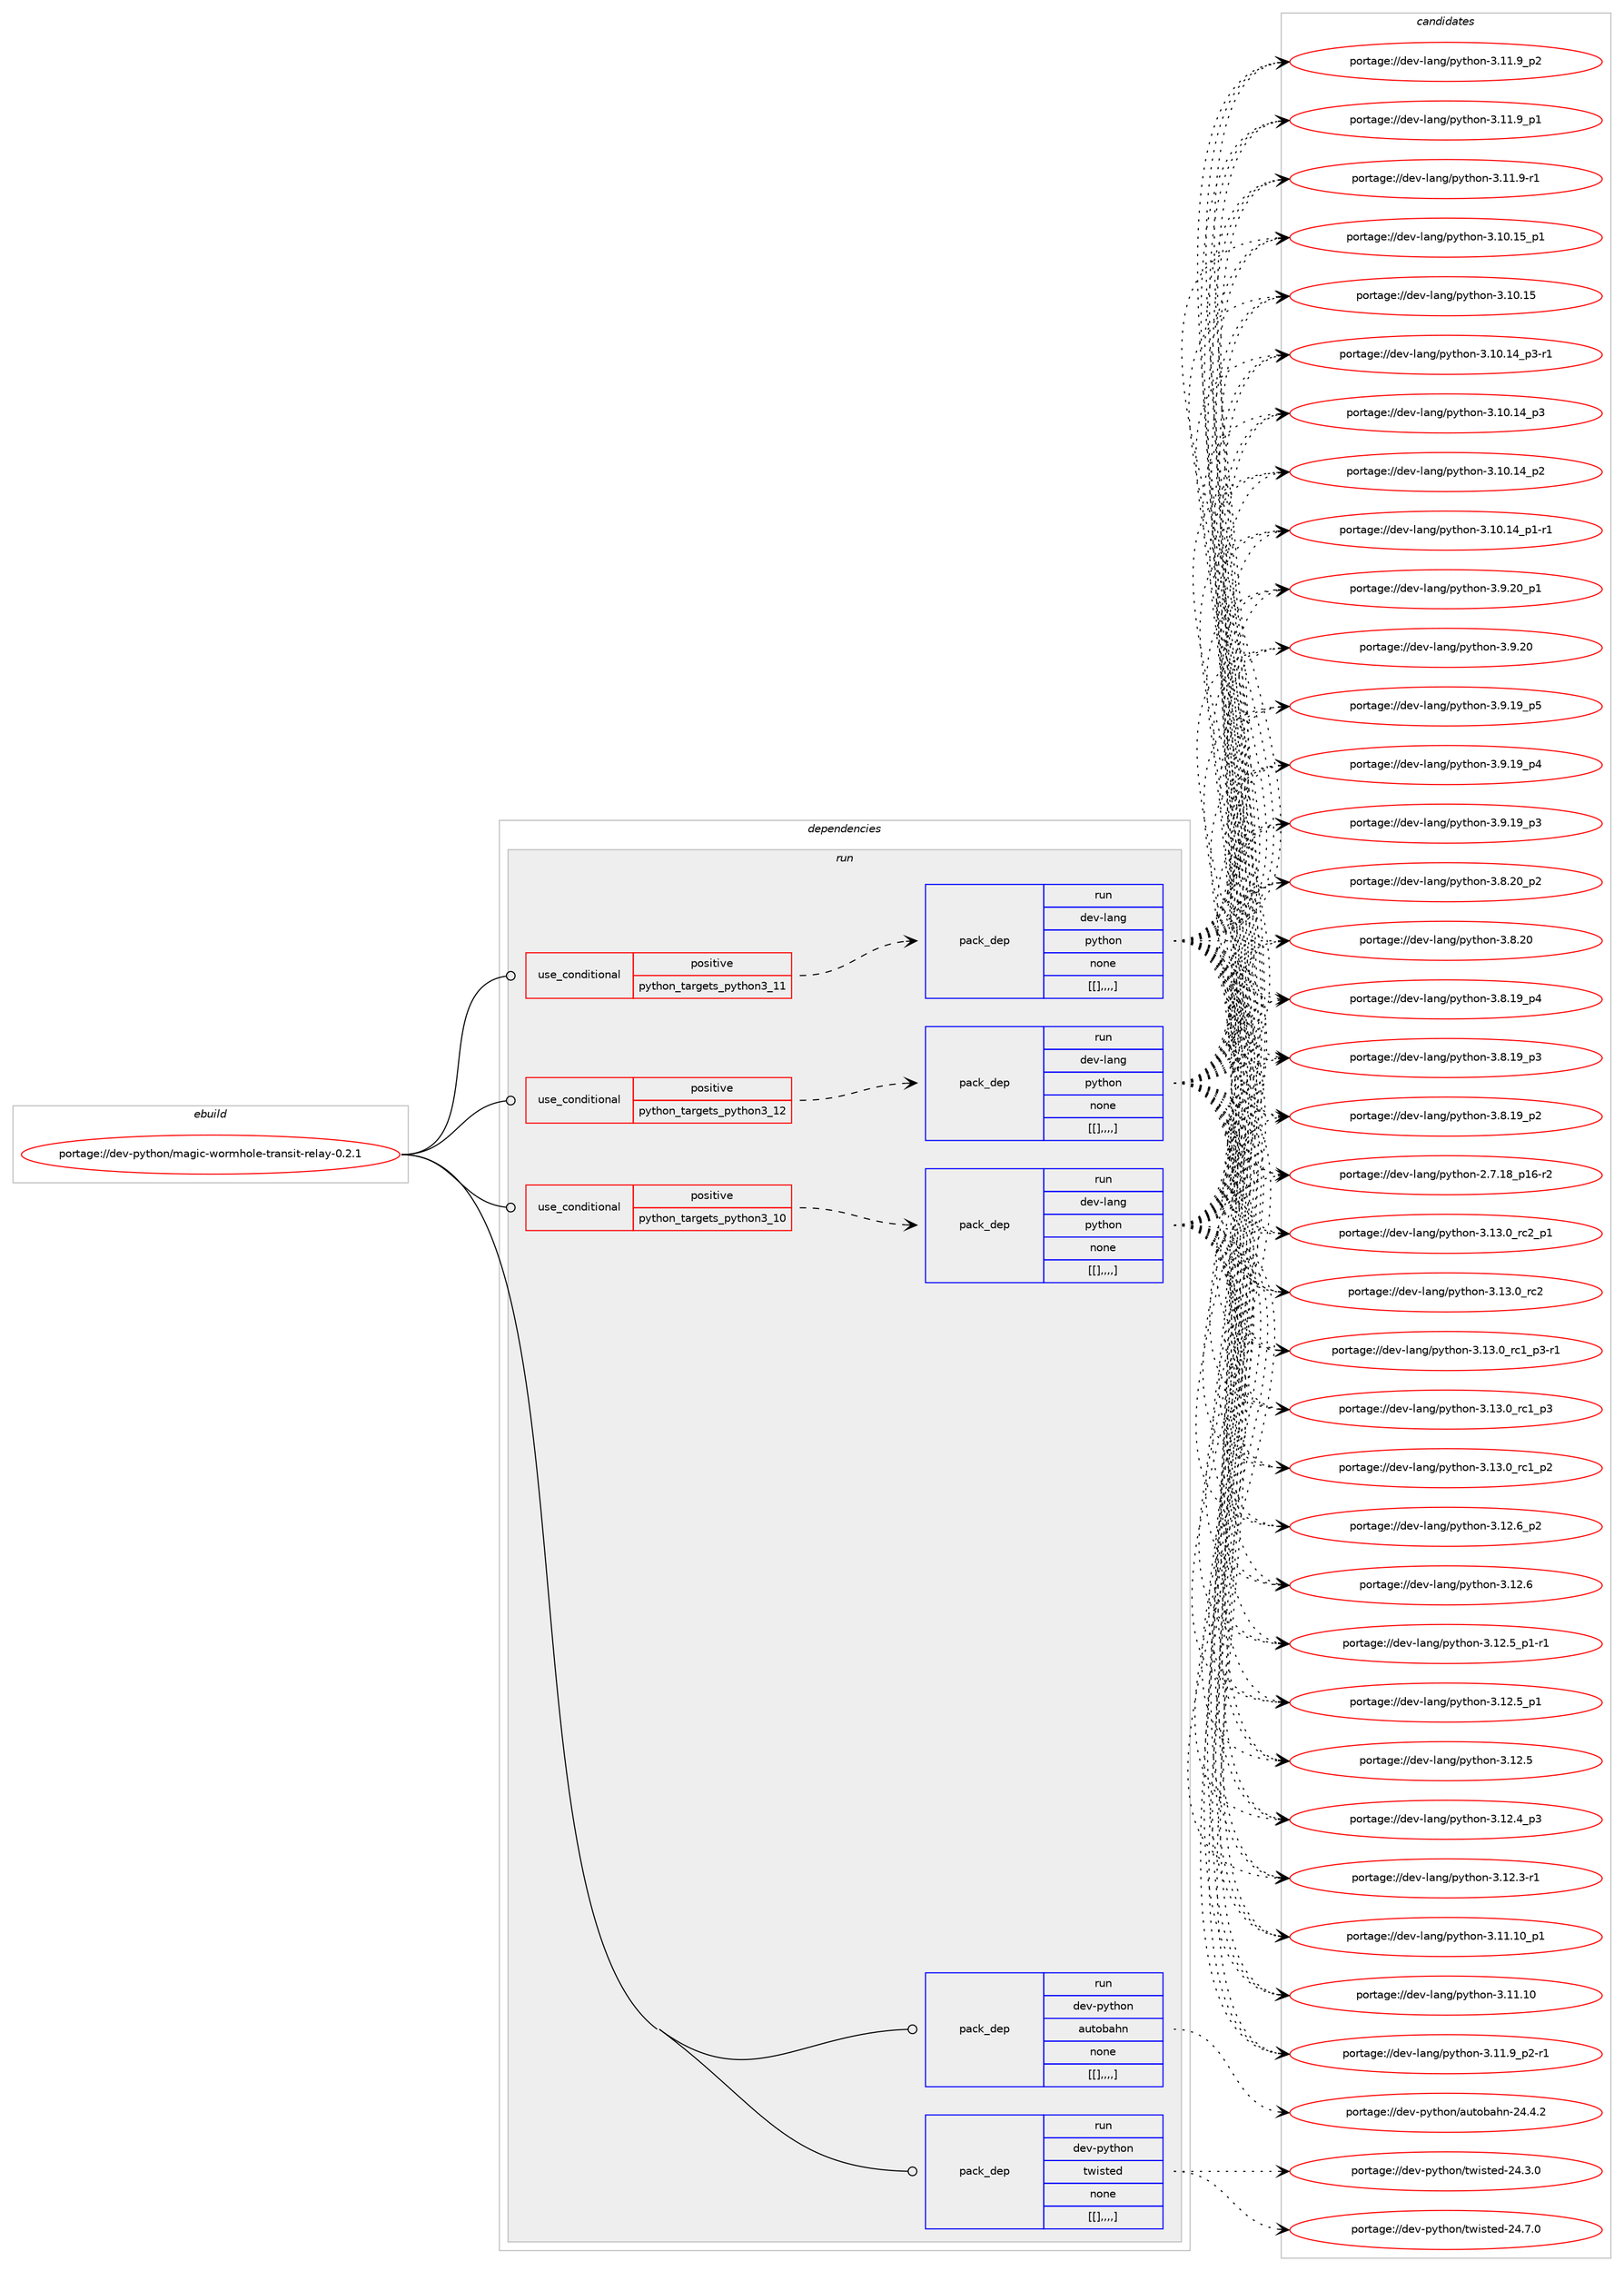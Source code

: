 digraph prolog {

# *************
# Graph options
# *************

newrank=true;
concentrate=true;
compound=true;
graph [rankdir=LR,fontname=Helvetica,fontsize=10,ranksep=1.5];#, ranksep=2.5, nodesep=0.2];
edge  [arrowhead=vee];
node  [fontname=Helvetica,fontsize=10];

# **********
# The ebuild
# **********

subgraph cluster_leftcol {
color=gray;
label=<<i>ebuild</i>>;
id [label="portage://dev-python/magic-wormhole-transit-relay-0.2.1", color=red, width=4, href="../dev-python/magic-wormhole-transit-relay-0.2.1.svg"];
}

# ****************
# The dependencies
# ****************

subgraph cluster_midcol {
color=gray;
label=<<i>dependencies</i>>;
subgraph cluster_compile {
fillcolor="#eeeeee";
style=filled;
label=<<i>compile</i>>;
}
subgraph cluster_compileandrun {
fillcolor="#eeeeee";
style=filled;
label=<<i>compile and run</i>>;
}
subgraph cluster_run {
fillcolor="#eeeeee";
style=filled;
label=<<i>run</i>>;
subgraph cond35745 {
dependency152472 [label=<<TABLE BORDER="0" CELLBORDER="1" CELLSPACING="0" CELLPADDING="4"><TR><TD ROWSPAN="3" CELLPADDING="10">use_conditional</TD></TR><TR><TD>positive</TD></TR><TR><TD>python_targets_python3_10</TD></TR></TABLE>>, shape=none, color=red];
subgraph pack115513 {
dependency152473 [label=<<TABLE BORDER="0" CELLBORDER="1" CELLSPACING="0" CELLPADDING="4" WIDTH="220"><TR><TD ROWSPAN="6" CELLPADDING="30">pack_dep</TD></TR><TR><TD WIDTH="110">run</TD></TR><TR><TD>dev-lang</TD></TR><TR><TD>python</TD></TR><TR><TD>none</TD></TR><TR><TD>[[],,,,]</TD></TR></TABLE>>, shape=none, color=blue];
}
dependency152472:e -> dependency152473:w [weight=20,style="dashed",arrowhead="vee"];
}
id:e -> dependency152472:w [weight=20,style="solid",arrowhead="odot"];
subgraph cond35746 {
dependency152474 [label=<<TABLE BORDER="0" CELLBORDER="1" CELLSPACING="0" CELLPADDING="4"><TR><TD ROWSPAN="3" CELLPADDING="10">use_conditional</TD></TR><TR><TD>positive</TD></TR><TR><TD>python_targets_python3_11</TD></TR></TABLE>>, shape=none, color=red];
subgraph pack115514 {
dependency152475 [label=<<TABLE BORDER="0" CELLBORDER="1" CELLSPACING="0" CELLPADDING="4" WIDTH="220"><TR><TD ROWSPAN="6" CELLPADDING="30">pack_dep</TD></TR><TR><TD WIDTH="110">run</TD></TR><TR><TD>dev-lang</TD></TR><TR><TD>python</TD></TR><TR><TD>none</TD></TR><TR><TD>[[],,,,]</TD></TR></TABLE>>, shape=none, color=blue];
}
dependency152474:e -> dependency152475:w [weight=20,style="dashed",arrowhead="vee"];
}
id:e -> dependency152474:w [weight=20,style="solid",arrowhead="odot"];
subgraph cond35747 {
dependency152476 [label=<<TABLE BORDER="0" CELLBORDER="1" CELLSPACING="0" CELLPADDING="4"><TR><TD ROWSPAN="3" CELLPADDING="10">use_conditional</TD></TR><TR><TD>positive</TD></TR><TR><TD>python_targets_python3_12</TD></TR></TABLE>>, shape=none, color=red];
subgraph pack115515 {
dependency152477 [label=<<TABLE BORDER="0" CELLBORDER="1" CELLSPACING="0" CELLPADDING="4" WIDTH="220"><TR><TD ROWSPAN="6" CELLPADDING="30">pack_dep</TD></TR><TR><TD WIDTH="110">run</TD></TR><TR><TD>dev-lang</TD></TR><TR><TD>python</TD></TR><TR><TD>none</TD></TR><TR><TD>[[],,,,]</TD></TR></TABLE>>, shape=none, color=blue];
}
dependency152476:e -> dependency152477:w [weight=20,style="dashed",arrowhead="vee"];
}
id:e -> dependency152476:w [weight=20,style="solid",arrowhead="odot"];
subgraph pack115516 {
dependency152478 [label=<<TABLE BORDER="0" CELLBORDER="1" CELLSPACING="0" CELLPADDING="4" WIDTH="220"><TR><TD ROWSPAN="6" CELLPADDING="30">pack_dep</TD></TR><TR><TD WIDTH="110">run</TD></TR><TR><TD>dev-python</TD></TR><TR><TD>autobahn</TD></TR><TR><TD>none</TD></TR><TR><TD>[[],,,,]</TD></TR></TABLE>>, shape=none, color=blue];
}
id:e -> dependency152478:w [weight=20,style="solid",arrowhead="odot"];
subgraph pack115517 {
dependency152479 [label=<<TABLE BORDER="0" CELLBORDER="1" CELLSPACING="0" CELLPADDING="4" WIDTH="220"><TR><TD ROWSPAN="6" CELLPADDING="30">pack_dep</TD></TR><TR><TD WIDTH="110">run</TD></TR><TR><TD>dev-python</TD></TR><TR><TD>twisted</TD></TR><TR><TD>none</TD></TR><TR><TD>[[],,,,]</TD></TR></TABLE>>, shape=none, color=blue];
}
id:e -> dependency152479:w [weight=20,style="solid",arrowhead="odot"];
}
}

# **************
# The candidates
# **************

subgraph cluster_choices {
rank=same;
color=gray;
label=<<i>candidates</i>>;

subgraph choice115513 {
color=black;
nodesep=1;
choice100101118451089711010347112121116104111110455146495146489511499509511249 [label="portage://dev-lang/python-3.13.0_rc2_p1", color=red, width=4,href="../dev-lang/python-3.13.0_rc2_p1.svg"];
choice10010111845108971101034711212111610411111045514649514648951149950 [label="portage://dev-lang/python-3.13.0_rc2", color=red, width=4,href="../dev-lang/python-3.13.0_rc2.svg"];
choice1001011184510897110103471121211161041111104551464951464895114994995112514511449 [label="portage://dev-lang/python-3.13.0_rc1_p3-r1", color=red, width=4,href="../dev-lang/python-3.13.0_rc1_p3-r1.svg"];
choice100101118451089711010347112121116104111110455146495146489511499499511251 [label="portage://dev-lang/python-3.13.0_rc1_p3", color=red, width=4,href="../dev-lang/python-3.13.0_rc1_p3.svg"];
choice100101118451089711010347112121116104111110455146495146489511499499511250 [label="portage://dev-lang/python-3.13.0_rc1_p2", color=red, width=4,href="../dev-lang/python-3.13.0_rc1_p2.svg"];
choice100101118451089711010347112121116104111110455146495046549511250 [label="portage://dev-lang/python-3.12.6_p2", color=red, width=4,href="../dev-lang/python-3.12.6_p2.svg"];
choice10010111845108971101034711212111610411111045514649504654 [label="portage://dev-lang/python-3.12.6", color=red, width=4,href="../dev-lang/python-3.12.6.svg"];
choice1001011184510897110103471121211161041111104551464950465395112494511449 [label="portage://dev-lang/python-3.12.5_p1-r1", color=red, width=4,href="../dev-lang/python-3.12.5_p1-r1.svg"];
choice100101118451089711010347112121116104111110455146495046539511249 [label="portage://dev-lang/python-3.12.5_p1", color=red, width=4,href="../dev-lang/python-3.12.5_p1.svg"];
choice10010111845108971101034711212111610411111045514649504653 [label="portage://dev-lang/python-3.12.5", color=red, width=4,href="../dev-lang/python-3.12.5.svg"];
choice100101118451089711010347112121116104111110455146495046529511251 [label="portage://dev-lang/python-3.12.4_p3", color=red, width=4,href="../dev-lang/python-3.12.4_p3.svg"];
choice100101118451089711010347112121116104111110455146495046514511449 [label="portage://dev-lang/python-3.12.3-r1", color=red, width=4,href="../dev-lang/python-3.12.3-r1.svg"];
choice10010111845108971101034711212111610411111045514649494649489511249 [label="portage://dev-lang/python-3.11.10_p1", color=red, width=4,href="../dev-lang/python-3.11.10_p1.svg"];
choice1001011184510897110103471121211161041111104551464949464948 [label="portage://dev-lang/python-3.11.10", color=red, width=4,href="../dev-lang/python-3.11.10.svg"];
choice1001011184510897110103471121211161041111104551464949465795112504511449 [label="portage://dev-lang/python-3.11.9_p2-r1", color=red, width=4,href="../dev-lang/python-3.11.9_p2-r1.svg"];
choice100101118451089711010347112121116104111110455146494946579511250 [label="portage://dev-lang/python-3.11.9_p2", color=red, width=4,href="../dev-lang/python-3.11.9_p2.svg"];
choice100101118451089711010347112121116104111110455146494946579511249 [label="portage://dev-lang/python-3.11.9_p1", color=red, width=4,href="../dev-lang/python-3.11.9_p1.svg"];
choice100101118451089711010347112121116104111110455146494946574511449 [label="portage://dev-lang/python-3.11.9-r1", color=red, width=4,href="../dev-lang/python-3.11.9-r1.svg"];
choice10010111845108971101034711212111610411111045514649484649539511249 [label="portage://dev-lang/python-3.10.15_p1", color=red, width=4,href="../dev-lang/python-3.10.15_p1.svg"];
choice1001011184510897110103471121211161041111104551464948464953 [label="portage://dev-lang/python-3.10.15", color=red, width=4,href="../dev-lang/python-3.10.15.svg"];
choice100101118451089711010347112121116104111110455146494846495295112514511449 [label="portage://dev-lang/python-3.10.14_p3-r1", color=red, width=4,href="../dev-lang/python-3.10.14_p3-r1.svg"];
choice10010111845108971101034711212111610411111045514649484649529511251 [label="portage://dev-lang/python-3.10.14_p3", color=red, width=4,href="../dev-lang/python-3.10.14_p3.svg"];
choice10010111845108971101034711212111610411111045514649484649529511250 [label="portage://dev-lang/python-3.10.14_p2", color=red, width=4,href="../dev-lang/python-3.10.14_p2.svg"];
choice100101118451089711010347112121116104111110455146494846495295112494511449 [label="portage://dev-lang/python-3.10.14_p1-r1", color=red, width=4,href="../dev-lang/python-3.10.14_p1-r1.svg"];
choice100101118451089711010347112121116104111110455146574650489511249 [label="portage://dev-lang/python-3.9.20_p1", color=red, width=4,href="../dev-lang/python-3.9.20_p1.svg"];
choice10010111845108971101034711212111610411111045514657465048 [label="portage://dev-lang/python-3.9.20", color=red, width=4,href="../dev-lang/python-3.9.20.svg"];
choice100101118451089711010347112121116104111110455146574649579511253 [label="portage://dev-lang/python-3.9.19_p5", color=red, width=4,href="../dev-lang/python-3.9.19_p5.svg"];
choice100101118451089711010347112121116104111110455146574649579511252 [label="portage://dev-lang/python-3.9.19_p4", color=red, width=4,href="../dev-lang/python-3.9.19_p4.svg"];
choice100101118451089711010347112121116104111110455146574649579511251 [label="portage://dev-lang/python-3.9.19_p3", color=red, width=4,href="../dev-lang/python-3.9.19_p3.svg"];
choice100101118451089711010347112121116104111110455146564650489511250 [label="portage://dev-lang/python-3.8.20_p2", color=red, width=4,href="../dev-lang/python-3.8.20_p2.svg"];
choice10010111845108971101034711212111610411111045514656465048 [label="portage://dev-lang/python-3.8.20", color=red, width=4,href="../dev-lang/python-3.8.20.svg"];
choice100101118451089711010347112121116104111110455146564649579511252 [label="portage://dev-lang/python-3.8.19_p4", color=red, width=4,href="../dev-lang/python-3.8.19_p4.svg"];
choice100101118451089711010347112121116104111110455146564649579511251 [label="portage://dev-lang/python-3.8.19_p3", color=red, width=4,href="../dev-lang/python-3.8.19_p3.svg"];
choice100101118451089711010347112121116104111110455146564649579511250 [label="portage://dev-lang/python-3.8.19_p2", color=red, width=4,href="../dev-lang/python-3.8.19_p2.svg"];
choice100101118451089711010347112121116104111110455046554649569511249544511450 [label="portage://dev-lang/python-2.7.18_p16-r2", color=red, width=4,href="../dev-lang/python-2.7.18_p16-r2.svg"];
dependency152473:e -> choice100101118451089711010347112121116104111110455146495146489511499509511249:w [style=dotted,weight="100"];
dependency152473:e -> choice10010111845108971101034711212111610411111045514649514648951149950:w [style=dotted,weight="100"];
dependency152473:e -> choice1001011184510897110103471121211161041111104551464951464895114994995112514511449:w [style=dotted,weight="100"];
dependency152473:e -> choice100101118451089711010347112121116104111110455146495146489511499499511251:w [style=dotted,weight="100"];
dependency152473:e -> choice100101118451089711010347112121116104111110455146495146489511499499511250:w [style=dotted,weight="100"];
dependency152473:e -> choice100101118451089711010347112121116104111110455146495046549511250:w [style=dotted,weight="100"];
dependency152473:e -> choice10010111845108971101034711212111610411111045514649504654:w [style=dotted,weight="100"];
dependency152473:e -> choice1001011184510897110103471121211161041111104551464950465395112494511449:w [style=dotted,weight="100"];
dependency152473:e -> choice100101118451089711010347112121116104111110455146495046539511249:w [style=dotted,weight="100"];
dependency152473:e -> choice10010111845108971101034711212111610411111045514649504653:w [style=dotted,weight="100"];
dependency152473:e -> choice100101118451089711010347112121116104111110455146495046529511251:w [style=dotted,weight="100"];
dependency152473:e -> choice100101118451089711010347112121116104111110455146495046514511449:w [style=dotted,weight="100"];
dependency152473:e -> choice10010111845108971101034711212111610411111045514649494649489511249:w [style=dotted,weight="100"];
dependency152473:e -> choice1001011184510897110103471121211161041111104551464949464948:w [style=dotted,weight="100"];
dependency152473:e -> choice1001011184510897110103471121211161041111104551464949465795112504511449:w [style=dotted,weight="100"];
dependency152473:e -> choice100101118451089711010347112121116104111110455146494946579511250:w [style=dotted,weight="100"];
dependency152473:e -> choice100101118451089711010347112121116104111110455146494946579511249:w [style=dotted,weight="100"];
dependency152473:e -> choice100101118451089711010347112121116104111110455146494946574511449:w [style=dotted,weight="100"];
dependency152473:e -> choice10010111845108971101034711212111610411111045514649484649539511249:w [style=dotted,weight="100"];
dependency152473:e -> choice1001011184510897110103471121211161041111104551464948464953:w [style=dotted,weight="100"];
dependency152473:e -> choice100101118451089711010347112121116104111110455146494846495295112514511449:w [style=dotted,weight="100"];
dependency152473:e -> choice10010111845108971101034711212111610411111045514649484649529511251:w [style=dotted,weight="100"];
dependency152473:e -> choice10010111845108971101034711212111610411111045514649484649529511250:w [style=dotted,weight="100"];
dependency152473:e -> choice100101118451089711010347112121116104111110455146494846495295112494511449:w [style=dotted,weight="100"];
dependency152473:e -> choice100101118451089711010347112121116104111110455146574650489511249:w [style=dotted,weight="100"];
dependency152473:e -> choice10010111845108971101034711212111610411111045514657465048:w [style=dotted,weight="100"];
dependency152473:e -> choice100101118451089711010347112121116104111110455146574649579511253:w [style=dotted,weight="100"];
dependency152473:e -> choice100101118451089711010347112121116104111110455146574649579511252:w [style=dotted,weight="100"];
dependency152473:e -> choice100101118451089711010347112121116104111110455146574649579511251:w [style=dotted,weight="100"];
dependency152473:e -> choice100101118451089711010347112121116104111110455146564650489511250:w [style=dotted,weight="100"];
dependency152473:e -> choice10010111845108971101034711212111610411111045514656465048:w [style=dotted,weight="100"];
dependency152473:e -> choice100101118451089711010347112121116104111110455146564649579511252:w [style=dotted,weight="100"];
dependency152473:e -> choice100101118451089711010347112121116104111110455146564649579511251:w [style=dotted,weight="100"];
dependency152473:e -> choice100101118451089711010347112121116104111110455146564649579511250:w [style=dotted,weight="100"];
dependency152473:e -> choice100101118451089711010347112121116104111110455046554649569511249544511450:w [style=dotted,weight="100"];
}
subgraph choice115514 {
color=black;
nodesep=1;
choice100101118451089711010347112121116104111110455146495146489511499509511249 [label="portage://dev-lang/python-3.13.0_rc2_p1", color=red, width=4,href="../dev-lang/python-3.13.0_rc2_p1.svg"];
choice10010111845108971101034711212111610411111045514649514648951149950 [label="portage://dev-lang/python-3.13.0_rc2", color=red, width=4,href="../dev-lang/python-3.13.0_rc2.svg"];
choice1001011184510897110103471121211161041111104551464951464895114994995112514511449 [label="portage://dev-lang/python-3.13.0_rc1_p3-r1", color=red, width=4,href="../dev-lang/python-3.13.0_rc1_p3-r1.svg"];
choice100101118451089711010347112121116104111110455146495146489511499499511251 [label="portage://dev-lang/python-3.13.0_rc1_p3", color=red, width=4,href="../dev-lang/python-3.13.0_rc1_p3.svg"];
choice100101118451089711010347112121116104111110455146495146489511499499511250 [label="portage://dev-lang/python-3.13.0_rc1_p2", color=red, width=4,href="../dev-lang/python-3.13.0_rc1_p2.svg"];
choice100101118451089711010347112121116104111110455146495046549511250 [label="portage://dev-lang/python-3.12.6_p2", color=red, width=4,href="../dev-lang/python-3.12.6_p2.svg"];
choice10010111845108971101034711212111610411111045514649504654 [label="portage://dev-lang/python-3.12.6", color=red, width=4,href="../dev-lang/python-3.12.6.svg"];
choice1001011184510897110103471121211161041111104551464950465395112494511449 [label="portage://dev-lang/python-3.12.5_p1-r1", color=red, width=4,href="../dev-lang/python-3.12.5_p1-r1.svg"];
choice100101118451089711010347112121116104111110455146495046539511249 [label="portage://dev-lang/python-3.12.5_p1", color=red, width=4,href="../dev-lang/python-3.12.5_p1.svg"];
choice10010111845108971101034711212111610411111045514649504653 [label="portage://dev-lang/python-3.12.5", color=red, width=4,href="../dev-lang/python-3.12.5.svg"];
choice100101118451089711010347112121116104111110455146495046529511251 [label="portage://dev-lang/python-3.12.4_p3", color=red, width=4,href="../dev-lang/python-3.12.4_p3.svg"];
choice100101118451089711010347112121116104111110455146495046514511449 [label="portage://dev-lang/python-3.12.3-r1", color=red, width=4,href="../dev-lang/python-3.12.3-r1.svg"];
choice10010111845108971101034711212111610411111045514649494649489511249 [label="portage://dev-lang/python-3.11.10_p1", color=red, width=4,href="../dev-lang/python-3.11.10_p1.svg"];
choice1001011184510897110103471121211161041111104551464949464948 [label="portage://dev-lang/python-3.11.10", color=red, width=4,href="../dev-lang/python-3.11.10.svg"];
choice1001011184510897110103471121211161041111104551464949465795112504511449 [label="portage://dev-lang/python-3.11.9_p2-r1", color=red, width=4,href="../dev-lang/python-3.11.9_p2-r1.svg"];
choice100101118451089711010347112121116104111110455146494946579511250 [label="portage://dev-lang/python-3.11.9_p2", color=red, width=4,href="../dev-lang/python-3.11.9_p2.svg"];
choice100101118451089711010347112121116104111110455146494946579511249 [label="portage://dev-lang/python-3.11.9_p1", color=red, width=4,href="../dev-lang/python-3.11.9_p1.svg"];
choice100101118451089711010347112121116104111110455146494946574511449 [label="portage://dev-lang/python-3.11.9-r1", color=red, width=4,href="../dev-lang/python-3.11.9-r1.svg"];
choice10010111845108971101034711212111610411111045514649484649539511249 [label="portage://dev-lang/python-3.10.15_p1", color=red, width=4,href="../dev-lang/python-3.10.15_p1.svg"];
choice1001011184510897110103471121211161041111104551464948464953 [label="portage://dev-lang/python-3.10.15", color=red, width=4,href="../dev-lang/python-3.10.15.svg"];
choice100101118451089711010347112121116104111110455146494846495295112514511449 [label="portage://dev-lang/python-3.10.14_p3-r1", color=red, width=4,href="../dev-lang/python-3.10.14_p3-r1.svg"];
choice10010111845108971101034711212111610411111045514649484649529511251 [label="portage://dev-lang/python-3.10.14_p3", color=red, width=4,href="../dev-lang/python-3.10.14_p3.svg"];
choice10010111845108971101034711212111610411111045514649484649529511250 [label="portage://dev-lang/python-3.10.14_p2", color=red, width=4,href="../dev-lang/python-3.10.14_p2.svg"];
choice100101118451089711010347112121116104111110455146494846495295112494511449 [label="portage://dev-lang/python-3.10.14_p1-r1", color=red, width=4,href="../dev-lang/python-3.10.14_p1-r1.svg"];
choice100101118451089711010347112121116104111110455146574650489511249 [label="portage://dev-lang/python-3.9.20_p1", color=red, width=4,href="../dev-lang/python-3.9.20_p1.svg"];
choice10010111845108971101034711212111610411111045514657465048 [label="portage://dev-lang/python-3.9.20", color=red, width=4,href="../dev-lang/python-3.9.20.svg"];
choice100101118451089711010347112121116104111110455146574649579511253 [label="portage://dev-lang/python-3.9.19_p5", color=red, width=4,href="../dev-lang/python-3.9.19_p5.svg"];
choice100101118451089711010347112121116104111110455146574649579511252 [label="portage://dev-lang/python-3.9.19_p4", color=red, width=4,href="../dev-lang/python-3.9.19_p4.svg"];
choice100101118451089711010347112121116104111110455146574649579511251 [label="portage://dev-lang/python-3.9.19_p3", color=red, width=4,href="../dev-lang/python-3.9.19_p3.svg"];
choice100101118451089711010347112121116104111110455146564650489511250 [label="portage://dev-lang/python-3.8.20_p2", color=red, width=4,href="../dev-lang/python-3.8.20_p2.svg"];
choice10010111845108971101034711212111610411111045514656465048 [label="portage://dev-lang/python-3.8.20", color=red, width=4,href="../dev-lang/python-3.8.20.svg"];
choice100101118451089711010347112121116104111110455146564649579511252 [label="portage://dev-lang/python-3.8.19_p4", color=red, width=4,href="../dev-lang/python-3.8.19_p4.svg"];
choice100101118451089711010347112121116104111110455146564649579511251 [label="portage://dev-lang/python-3.8.19_p3", color=red, width=4,href="../dev-lang/python-3.8.19_p3.svg"];
choice100101118451089711010347112121116104111110455146564649579511250 [label="portage://dev-lang/python-3.8.19_p2", color=red, width=4,href="../dev-lang/python-3.8.19_p2.svg"];
choice100101118451089711010347112121116104111110455046554649569511249544511450 [label="portage://dev-lang/python-2.7.18_p16-r2", color=red, width=4,href="../dev-lang/python-2.7.18_p16-r2.svg"];
dependency152475:e -> choice100101118451089711010347112121116104111110455146495146489511499509511249:w [style=dotted,weight="100"];
dependency152475:e -> choice10010111845108971101034711212111610411111045514649514648951149950:w [style=dotted,weight="100"];
dependency152475:e -> choice1001011184510897110103471121211161041111104551464951464895114994995112514511449:w [style=dotted,weight="100"];
dependency152475:e -> choice100101118451089711010347112121116104111110455146495146489511499499511251:w [style=dotted,weight="100"];
dependency152475:e -> choice100101118451089711010347112121116104111110455146495146489511499499511250:w [style=dotted,weight="100"];
dependency152475:e -> choice100101118451089711010347112121116104111110455146495046549511250:w [style=dotted,weight="100"];
dependency152475:e -> choice10010111845108971101034711212111610411111045514649504654:w [style=dotted,weight="100"];
dependency152475:e -> choice1001011184510897110103471121211161041111104551464950465395112494511449:w [style=dotted,weight="100"];
dependency152475:e -> choice100101118451089711010347112121116104111110455146495046539511249:w [style=dotted,weight="100"];
dependency152475:e -> choice10010111845108971101034711212111610411111045514649504653:w [style=dotted,weight="100"];
dependency152475:e -> choice100101118451089711010347112121116104111110455146495046529511251:w [style=dotted,weight="100"];
dependency152475:e -> choice100101118451089711010347112121116104111110455146495046514511449:w [style=dotted,weight="100"];
dependency152475:e -> choice10010111845108971101034711212111610411111045514649494649489511249:w [style=dotted,weight="100"];
dependency152475:e -> choice1001011184510897110103471121211161041111104551464949464948:w [style=dotted,weight="100"];
dependency152475:e -> choice1001011184510897110103471121211161041111104551464949465795112504511449:w [style=dotted,weight="100"];
dependency152475:e -> choice100101118451089711010347112121116104111110455146494946579511250:w [style=dotted,weight="100"];
dependency152475:e -> choice100101118451089711010347112121116104111110455146494946579511249:w [style=dotted,weight="100"];
dependency152475:e -> choice100101118451089711010347112121116104111110455146494946574511449:w [style=dotted,weight="100"];
dependency152475:e -> choice10010111845108971101034711212111610411111045514649484649539511249:w [style=dotted,weight="100"];
dependency152475:e -> choice1001011184510897110103471121211161041111104551464948464953:w [style=dotted,weight="100"];
dependency152475:e -> choice100101118451089711010347112121116104111110455146494846495295112514511449:w [style=dotted,weight="100"];
dependency152475:e -> choice10010111845108971101034711212111610411111045514649484649529511251:w [style=dotted,weight="100"];
dependency152475:e -> choice10010111845108971101034711212111610411111045514649484649529511250:w [style=dotted,weight="100"];
dependency152475:e -> choice100101118451089711010347112121116104111110455146494846495295112494511449:w [style=dotted,weight="100"];
dependency152475:e -> choice100101118451089711010347112121116104111110455146574650489511249:w [style=dotted,weight="100"];
dependency152475:e -> choice10010111845108971101034711212111610411111045514657465048:w [style=dotted,weight="100"];
dependency152475:e -> choice100101118451089711010347112121116104111110455146574649579511253:w [style=dotted,weight="100"];
dependency152475:e -> choice100101118451089711010347112121116104111110455146574649579511252:w [style=dotted,weight="100"];
dependency152475:e -> choice100101118451089711010347112121116104111110455146574649579511251:w [style=dotted,weight="100"];
dependency152475:e -> choice100101118451089711010347112121116104111110455146564650489511250:w [style=dotted,weight="100"];
dependency152475:e -> choice10010111845108971101034711212111610411111045514656465048:w [style=dotted,weight="100"];
dependency152475:e -> choice100101118451089711010347112121116104111110455146564649579511252:w [style=dotted,weight="100"];
dependency152475:e -> choice100101118451089711010347112121116104111110455146564649579511251:w [style=dotted,weight="100"];
dependency152475:e -> choice100101118451089711010347112121116104111110455146564649579511250:w [style=dotted,weight="100"];
dependency152475:e -> choice100101118451089711010347112121116104111110455046554649569511249544511450:w [style=dotted,weight="100"];
}
subgraph choice115515 {
color=black;
nodesep=1;
choice100101118451089711010347112121116104111110455146495146489511499509511249 [label="portage://dev-lang/python-3.13.0_rc2_p1", color=red, width=4,href="../dev-lang/python-3.13.0_rc2_p1.svg"];
choice10010111845108971101034711212111610411111045514649514648951149950 [label="portage://dev-lang/python-3.13.0_rc2", color=red, width=4,href="../dev-lang/python-3.13.0_rc2.svg"];
choice1001011184510897110103471121211161041111104551464951464895114994995112514511449 [label="portage://dev-lang/python-3.13.0_rc1_p3-r1", color=red, width=4,href="../dev-lang/python-3.13.0_rc1_p3-r1.svg"];
choice100101118451089711010347112121116104111110455146495146489511499499511251 [label="portage://dev-lang/python-3.13.0_rc1_p3", color=red, width=4,href="../dev-lang/python-3.13.0_rc1_p3.svg"];
choice100101118451089711010347112121116104111110455146495146489511499499511250 [label="portage://dev-lang/python-3.13.0_rc1_p2", color=red, width=4,href="../dev-lang/python-3.13.0_rc1_p2.svg"];
choice100101118451089711010347112121116104111110455146495046549511250 [label="portage://dev-lang/python-3.12.6_p2", color=red, width=4,href="../dev-lang/python-3.12.6_p2.svg"];
choice10010111845108971101034711212111610411111045514649504654 [label="portage://dev-lang/python-3.12.6", color=red, width=4,href="../dev-lang/python-3.12.6.svg"];
choice1001011184510897110103471121211161041111104551464950465395112494511449 [label="portage://dev-lang/python-3.12.5_p1-r1", color=red, width=4,href="../dev-lang/python-3.12.5_p1-r1.svg"];
choice100101118451089711010347112121116104111110455146495046539511249 [label="portage://dev-lang/python-3.12.5_p1", color=red, width=4,href="../dev-lang/python-3.12.5_p1.svg"];
choice10010111845108971101034711212111610411111045514649504653 [label="portage://dev-lang/python-3.12.5", color=red, width=4,href="../dev-lang/python-3.12.5.svg"];
choice100101118451089711010347112121116104111110455146495046529511251 [label="portage://dev-lang/python-3.12.4_p3", color=red, width=4,href="../dev-lang/python-3.12.4_p3.svg"];
choice100101118451089711010347112121116104111110455146495046514511449 [label="portage://dev-lang/python-3.12.3-r1", color=red, width=4,href="../dev-lang/python-3.12.3-r1.svg"];
choice10010111845108971101034711212111610411111045514649494649489511249 [label="portage://dev-lang/python-3.11.10_p1", color=red, width=4,href="../dev-lang/python-3.11.10_p1.svg"];
choice1001011184510897110103471121211161041111104551464949464948 [label="portage://dev-lang/python-3.11.10", color=red, width=4,href="../dev-lang/python-3.11.10.svg"];
choice1001011184510897110103471121211161041111104551464949465795112504511449 [label="portage://dev-lang/python-3.11.9_p2-r1", color=red, width=4,href="../dev-lang/python-3.11.9_p2-r1.svg"];
choice100101118451089711010347112121116104111110455146494946579511250 [label="portage://dev-lang/python-3.11.9_p2", color=red, width=4,href="../dev-lang/python-3.11.9_p2.svg"];
choice100101118451089711010347112121116104111110455146494946579511249 [label="portage://dev-lang/python-3.11.9_p1", color=red, width=4,href="../dev-lang/python-3.11.9_p1.svg"];
choice100101118451089711010347112121116104111110455146494946574511449 [label="portage://dev-lang/python-3.11.9-r1", color=red, width=4,href="../dev-lang/python-3.11.9-r1.svg"];
choice10010111845108971101034711212111610411111045514649484649539511249 [label="portage://dev-lang/python-3.10.15_p1", color=red, width=4,href="../dev-lang/python-3.10.15_p1.svg"];
choice1001011184510897110103471121211161041111104551464948464953 [label="portage://dev-lang/python-3.10.15", color=red, width=4,href="../dev-lang/python-3.10.15.svg"];
choice100101118451089711010347112121116104111110455146494846495295112514511449 [label="portage://dev-lang/python-3.10.14_p3-r1", color=red, width=4,href="../dev-lang/python-3.10.14_p3-r1.svg"];
choice10010111845108971101034711212111610411111045514649484649529511251 [label="portage://dev-lang/python-3.10.14_p3", color=red, width=4,href="../dev-lang/python-3.10.14_p3.svg"];
choice10010111845108971101034711212111610411111045514649484649529511250 [label="portage://dev-lang/python-3.10.14_p2", color=red, width=4,href="../dev-lang/python-3.10.14_p2.svg"];
choice100101118451089711010347112121116104111110455146494846495295112494511449 [label="portage://dev-lang/python-3.10.14_p1-r1", color=red, width=4,href="../dev-lang/python-3.10.14_p1-r1.svg"];
choice100101118451089711010347112121116104111110455146574650489511249 [label="portage://dev-lang/python-3.9.20_p1", color=red, width=4,href="../dev-lang/python-3.9.20_p1.svg"];
choice10010111845108971101034711212111610411111045514657465048 [label="portage://dev-lang/python-3.9.20", color=red, width=4,href="../dev-lang/python-3.9.20.svg"];
choice100101118451089711010347112121116104111110455146574649579511253 [label="portage://dev-lang/python-3.9.19_p5", color=red, width=4,href="../dev-lang/python-3.9.19_p5.svg"];
choice100101118451089711010347112121116104111110455146574649579511252 [label="portage://dev-lang/python-3.9.19_p4", color=red, width=4,href="../dev-lang/python-3.9.19_p4.svg"];
choice100101118451089711010347112121116104111110455146574649579511251 [label="portage://dev-lang/python-3.9.19_p3", color=red, width=4,href="../dev-lang/python-3.9.19_p3.svg"];
choice100101118451089711010347112121116104111110455146564650489511250 [label="portage://dev-lang/python-3.8.20_p2", color=red, width=4,href="../dev-lang/python-3.8.20_p2.svg"];
choice10010111845108971101034711212111610411111045514656465048 [label="portage://dev-lang/python-3.8.20", color=red, width=4,href="../dev-lang/python-3.8.20.svg"];
choice100101118451089711010347112121116104111110455146564649579511252 [label="portage://dev-lang/python-3.8.19_p4", color=red, width=4,href="../dev-lang/python-3.8.19_p4.svg"];
choice100101118451089711010347112121116104111110455146564649579511251 [label="portage://dev-lang/python-3.8.19_p3", color=red, width=4,href="../dev-lang/python-3.8.19_p3.svg"];
choice100101118451089711010347112121116104111110455146564649579511250 [label="portage://dev-lang/python-3.8.19_p2", color=red, width=4,href="../dev-lang/python-3.8.19_p2.svg"];
choice100101118451089711010347112121116104111110455046554649569511249544511450 [label="portage://dev-lang/python-2.7.18_p16-r2", color=red, width=4,href="../dev-lang/python-2.7.18_p16-r2.svg"];
dependency152477:e -> choice100101118451089711010347112121116104111110455146495146489511499509511249:w [style=dotted,weight="100"];
dependency152477:e -> choice10010111845108971101034711212111610411111045514649514648951149950:w [style=dotted,weight="100"];
dependency152477:e -> choice1001011184510897110103471121211161041111104551464951464895114994995112514511449:w [style=dotted,weight="100"];
dependency152477:e -> choice100101118451089711010347112121116104111110455146495146489511499499511251:w [style=dotted,weight="100"];
dependency152477:e -> choice100101118451089711010347112121116104111110455146495146489511499499511250:w [style=dotted,weight="100"];
dependency152477:e -> choice100101118451089711010347112121116104111110455146495046549511250:w [style=dotted,weight="100"];
dependency152477:e -> choice10010111845108971101034711212111610411111045514649504654:w [style=dotted,weight="100"];
dependency152477:e -> choice1001011184510897110103471121211161041111104551464950465395112494511449:w [style=dotted,weight="100"];
dependency152477:e -> choice100101118451089711010347112121116104111110455146495046539511249:w [style=dotted,weight="100"];
dependency152477:e -> choice10010111845108971101034711212111610411111045514649504653:w [style=dotted,weight="100"];
dependency152477:e -> choice100101118451089711010347112121116104111110455146495046529511251:w [style=dotted,weight="100"];
dependency152477:e -> choice100101118451089711010347112121116104111110455146495046514511449:w [style=dotted,weight="100"];
dependency152477:e -> choice10010111845108971101034711212111610411111045514649494649489511249:w [style=dotted,weight="100"];
dependency152477:e -> choice1001011184510897110103471121211161041111104551464949464948:w [style=dotted,weight="100"];
dependency152477:e -> choice1001011184510897110103471121211161041111104551464949465795112504511449:w [style=dotted,weight="100"];
dependency152477:e -> choice100101118451089711010347112121116104111110455146494946579511250:w [style=dotted,weight="100"];
dependency152477:e -> choice100101118451089711010347112121116104111110455146494946579511249:w [style=dotted,weight="100"];
dependency152477:e -> choice100101118451089711010347112121116104111110455146494946574511449:w [style=dotted,weight="100"];
dependency152477:e -> choice10010111845108971101034711212111610411111045514649484649539511249:w [style=dotted,weight="100"];
dependency152477:e -> choice1001011184510897110103471121211161041111104551464948464953:w [style=dotted,weight="100"];
dependency152477:e -> choice100101118451089711010347112121116104111110455146494846495295112514511449:w [style=dotted,weight="100"];
dependency152477:e -> choice10010111845108971101034711212111610411111045514649484649529511251:w [style=dotted,weight="100"];
dependency152477:e -> choice10010111845108971101034711212111610411111045514649484649529511250:w [style=dotted,weight="100"];
dependency152477:e -> choice100101118451089711010347112121116104111110455146494846495295112494511449:w [style=dotted,weight="100"];
dependency152477:e -> choice100101118451089711010347112121116104111110455146574650489511249:w [style=dotted,weight="100"];
dependency152477:e -> choice10010111845108971101034711212111610411111045514657465048:w [style=dotted,weight="100"];
dependency152477:e -> choice100101118451089711010347112121116104111110455146574649579511253:w [style=dotted,weight="100"];
dependency152477:e -> choice100101118451089711010347112121116104111110455146574649579511252:w [style=dotted,weight="100"];
dependency152477:e -> choice100101118451089711010347112121116104111110455146574649579511251:w [style=dotted,weight="100"];
dependency152477:e -> choice100101118451089711010347112121116104111110455146564650489511250:w [style=dotted,weight="100"];
dependency152477:e -> choice10010111845108971101034711212111610411111045514656465048:w [style=dotted,weight="100"];
dependency152477:e -> choice100101118451089711010347112121116104111110455146564649579511252:w [style=dotted,weight="100"];
dependency152477:e -> choice100101118451089711010347112121116104111110455146564649579511251:w [style=dotted,weight="100"];
dependency152477:e -> choice100101118451089711010347112121116104111110455146564649579511250:w [style=dotted,weight="100"];
dependency152477:e -> choice100101118451089711010347112121116104111110455046554649569511249544511450:w [style=dotted,weight="100"];
}
subgraph choice115516 {
color=black;
nodesep=1;
choice100101118451121211161041111104797117116111989710411045505246524650 [label="portage://dev-python/autobahn-24.4.2", color=red, width=4,href="../dev-python/autobahn-24.4.2.svg"];
dependency152478:e -> choice100101118451121211161041111104797117116111989710411045505246524650:w [style=dotted,weight="100"];
}
subgraph choice115517 {
color=black;
nodesep=1;
choice100101118451121211161041111104711611910511511610110045505246554648 [label="portage://dev-python/twisted-24.7.0", color=red, width=4,href="../dev-python/twisted-24.7.0.svg"];
choice100101118451121211161041111104711611910511511610110045505246514648 [label="portage://dev-python/twisted-24.3.0", color=red, width=4,href="../dev-python/twisted-24.3.0.svg"];
dependency152479:e -> choice100101118451121211161041111104711611910511511610110045505246554648:w [style=dotted,weight="100"];
dependency152479:e -> choice100101118451121211161041111104711611910511511610110045505246514648:w [style=dotted,weight="100"];
}
}

}

